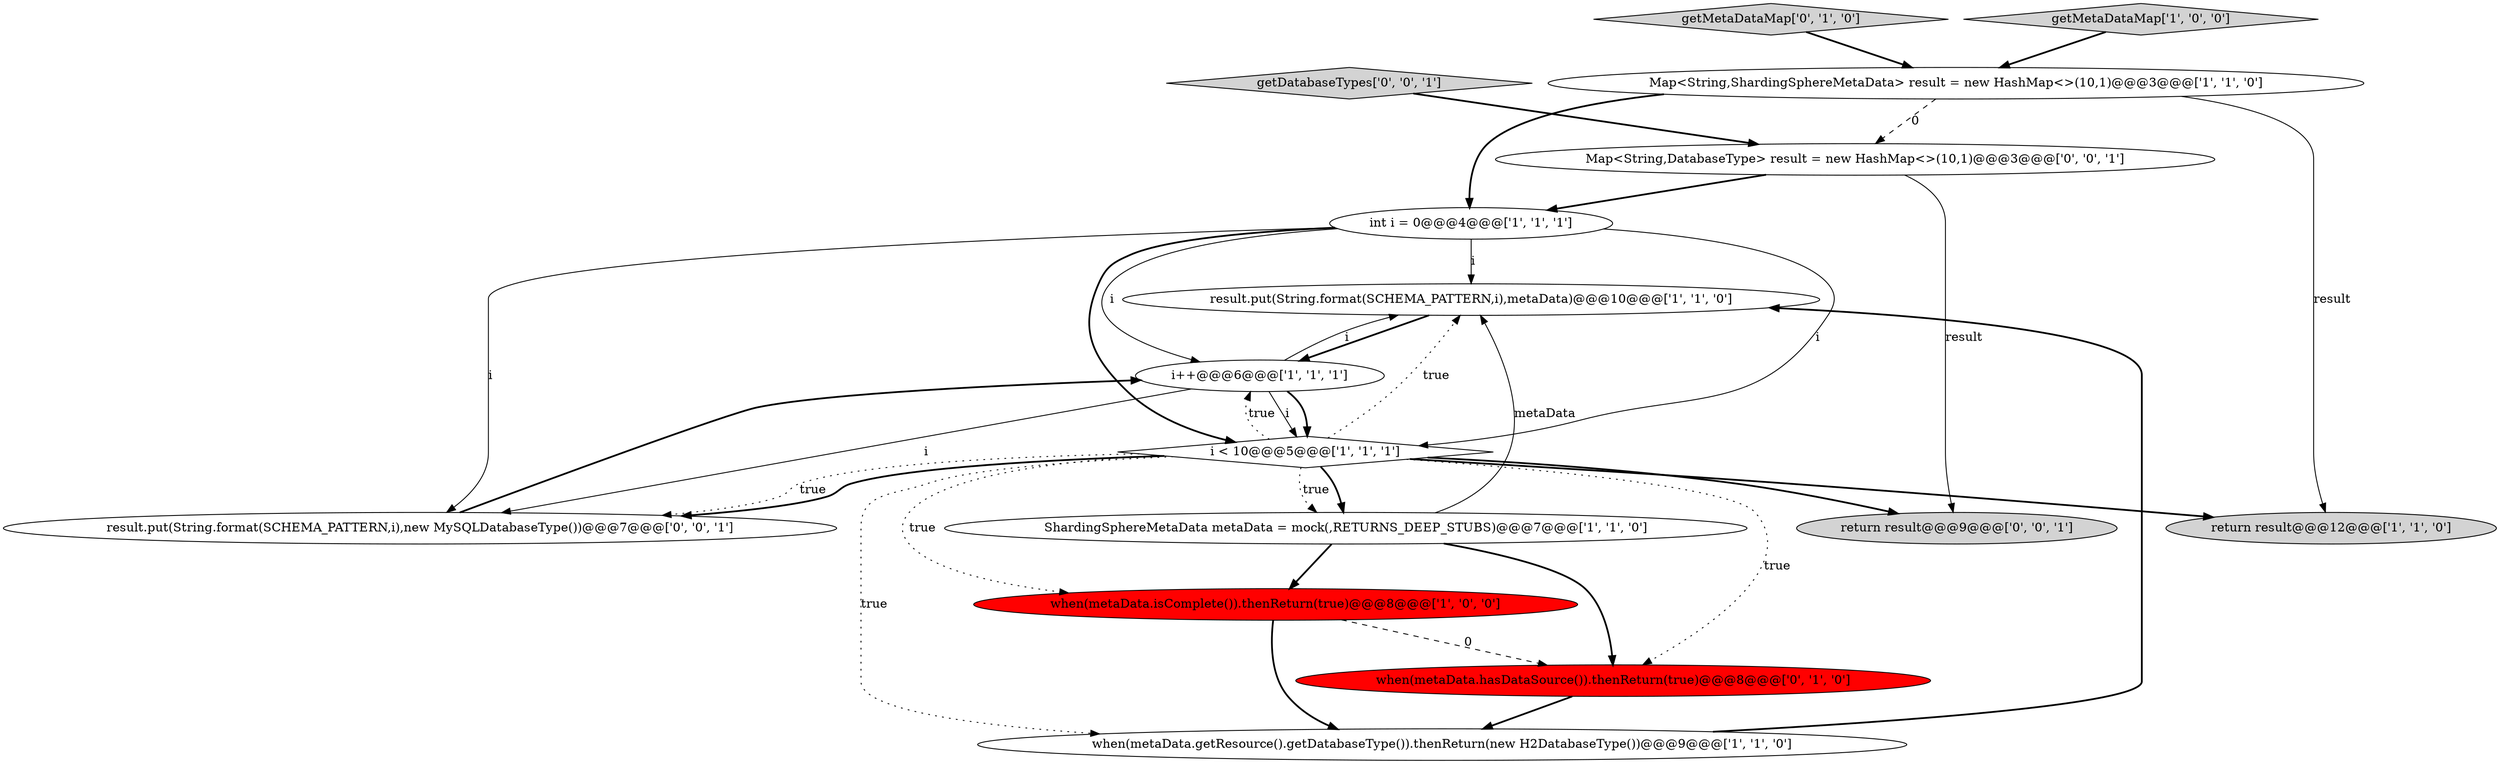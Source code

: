 digraph {
4 [style = filled, label = "int i = 0@@@4@@@['1', '1', '1']", fillcolor = white, shape = ellipse image = "AAA0AAABBB1BBB"];
7 [style = filled, label = "result.put(String.format(SCHEMA_PATTERN,i),metaData)@@@10@@@['1', '1', '0']", fillcolor = white, shape = ellipse image = "AAA0AAABBB1BBB"];
5 [style = filled, label = "return result@@@12@@@['1', '1', '0']", fillcolor = lightgray, shape = ellipse image = "AAA0AAABBB1BBB"];
6 [style = filled, label = "when(metaData.isComplete()).thenReturn(true)@@@8@@@['1', '0', '0']", fillcolor = red, shape = ellipse image = "AAA1AAABBB1BBB"];
8 [style = filled, label = "i < 10@@@5@@@['1', '1', '1']", fillcolor = white, shape = diamond image = "AAA0AAABBB1BBB"];
9 [style = filled, label = "Map<String,ShardingSphereMetaData> result = new HashMap<>(10,1)@@@3@@@['1', '1', '0']", fillcolor = white, shape = ellipse image = "AAA0AAABBB1BBB"];
11 [style = filled, label = "getMetaDataMap['0', '1', '0']", fillcolor = lightgray, shape = diamond image = "AAA0AAABBB2BBB"];
14 [style = filled, label = "Map<String,DatabaseType> result = new HashMap<>(10,1)@@@3@@@['0', '0', '1']", fillcolor = white, shape = ellipse image = "AAA0AAABBB3BBB"];
3 [style = filled, label = "getMetaDataMap['1', '0', '0']", fillcolor = lightgray, shape = diamond image = "AAA0AAABBB1BBB"];
10 [style = filled, label = "when(metaData.hasDataSource()).thenReturn(true)@@@8@@@['0', '1', '0']", fillcolor = red, shape = ellipse image = "AAA1AAABBB2BBB"];
13 [style = filled, label = "result.put(String.format(SCHEMA_PATTERN,i),new MySQLDatabaseType())@@@7@@@['0', '0', '1']", fillcolor = white, shape = ellipse image = "AAA0AAABBB3BBB"];
15 [style = filled, label = "getDatabaseTypes['0', '0', '1']", fillcolor = lightgray, shape = diamond image = "AAA0AAABBB3BBB"];
12 [style = filled, label = "return result@@@9@@@['0', '0', '1']", fillcolor = lightgray, shape = ellipse image = "AAA0AAABBB3BBB"];
2 [style = filled, label = "when(metaData.getResource().getDatabaseType()).thenReturn(new H2DatabaseType())@@@9@@@['1', '1', '0']", fillcolor = white, shape = ellipse image = "AAA0AAABBB1BBB"];
0 [style = filled, label = "ShardingSphereMetaData metaData = mock(,RETURNS_DEEP_STUBS)@@@7@@@['1', '1', '0']", fillcolor = white, shape = ellipse image = "AAA0AAABBB1BBB"];
1 [style = filled, label = "i++@@@6@@@['1', '1', '1']", fillcolor = white, shape = ellipse image = "AAA0AAABBB1BBB"];
4->7 [style = solid, label="i"];
7->1 [style = bold, label=""];
1->8 [style = bold, label=""];
15->14 [style = bold, label=""];
0->6 [style = bold, label=""];
8->2 [style = dotted, label="true"];
9->4 [style = bold, label=""];
4->1 [style = solid, label="i"];
8->7 [style = dotted, label="true"];
1->8 [style = solid, label="i"];
8->10 [style = dotted, label="true"];
11->9 [style = bold, label=""];
13->1 [style = bold, label=""];
4->8 [style = solid, label="i"];
4->13 [style = solid, label="i"];
6->10 [style = dashed, label="0"];
6->2 [style = bold, label=""];
8->0 [style = bold, label=""];
3->9 [style = bold, label=""];
8->1 [style = dotted, label="true"];
0->10 [style = bold, label=""];
9->14 [style = dashed, label="0"];
8->6 [style = dotted, label="true"];
8->5 [style = bold, label=""];
8->12 [style = bold, label=""];
4->8 [style = bold, label=""];
10->2 [style = bold, label=""];
8->0 [style = dotted, label="true"];
8->13 [style = dotted, label="true"];
14->12 [style = solid, label="result"];
2->7 [style = bold, label=""];
0->7 [style = solid, label="metaData"];
1->13 [style = solid, label="i"];
9->5 [style = solid, label="result"];
1->7 [style = solid, label="i"];
8->13 [style = bold, label=""];
14->4 [style = bold, label=""];
}
